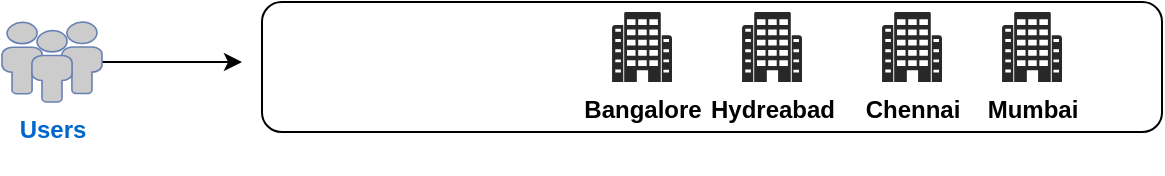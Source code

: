 <mxfile version="24.7.8">
  <diagram name="Page-1" id="3oIRrZ6VC8cx_1cRvmi7">
    <mxGraphModel dx="1034" dy="511" grid="1" gridSize="10" guides="1" tooltips="1" connect="1" arrows="1" fold="1" page="1" pageScale="1" pageWidth="850" pageHeight="1100" math="0" shadow="0">
      <root>
        <mxCell id="0" />
        <mxCell id="1" parent="0" />
        <mxCell id="OyaRHNZlF_WIwubJCHpY-1" value="" style="rounded=1;whiteSpace=wrap;html=1;fontStyle=1" vertex="1" parent="1">
          <mxGeometry x="250" y="120" width="450" height="65" as="geometry" />
        </mxCell>
        <mxCell id="OyaRHNZlF_WIwubJCHpY-4" value="Hydreabad" style="verticalLabelPosition=bottom;sketch=0;html=1;fillColor=#282828;strokeColor=none;verticalAlign=top;pointerEvents=1;align=center;shape=mxgraph.cisco_safe.people_places_things_icons.icon4;fontStyle=1" vertex="1" parent="1">
          <mxGeometry x="490" y="125" width="30" height="35" as="geometry" />
        </mxCell>
        <mxCell id="OyaRHNZlF_WIwubJCHpY-5" value="&lt;span&gt;Chennai&lt;/span&gt;" style="verticalLabelPosition=bottom;sketch=0;html=1;fillColor=#282828;strokeColor=none;verticalAlign=top;pointerEvents=1;align=center;shape=mxgraph.cisco_safe.people_places_things_icons.icon4;fontStyle=1" vertex="1" parent="1">
          <mxGeometry x="560" y="125" width="30" height="35" as="geometry" />
        </mxCell>
        <mxCell id="OyaRHNZlF_WIwubJCHpY-7" value="Bangalore&lt;div&gt;&lt;br&gt;&lt;/div&gt;" style="verticalLabelPosition=bottom;sketch=0;html=1;fillColor=#282828;strokeColor=none;verticalAlign=top;pointerEvents=1;align=center;shape=mxgraph.cisco_safe.people_places_things_icons.icon4;fontStyle=1" vertex="1" parent="1">
          <mxGeometry x="425" y="125" width="30" height="35" as="geometry" />
        </mxCell>
        <mxCell id="OyaRHNZlF_WIwubJCHpY-8" value="&lt;span&gt;Mumbai&lt;/span&gt;" style="verticalLabelPosition=bottom;sketch=0;html=1;fillColor=#282828;strokeColor=none;verticalAlign=top;pointerEvents=1;align=center;shape=mxgraph.cisco_safe.people_places_things_icons.icon4;fontStyle=1" vertex="1" parent="1">
          <mxGeometry x="620" y="125" width="30" height="35" as="geometry" />
        </mxCell>
        <mxCell id="OyaRHNZlF_WIwubJCHpY-19" style="edgeStyle=orthogonalEdgeStyle;rounded=0;orthogonalLoop=1;jettySize=auto;html=1;" edge="1" parent="1" source="OyaRHNZlF_WIwubJCHpY-13">
          <mxGeometry relative="1" as="geometry">
            <mxPoint x="240" y="150" as="targetPoint" />
          </mxGeometry>
        </mxCell>
        <mxCell id="OyaRHNZlF_WIwubJCHpY-13" value="&lt;span&gt;Users&lt;/span&gt;&lt;div&gt;&lt;br&gt;&lt;/div&gt;" style="fontColor=#0066CC;verticalAlign=top;verticalLabelPosition=bottom;labelPosition=center;align=center;html=1;outlineConnect=0;fillColor=#CCCCCC;strokeColor=#6881B3;gradientColor=none;gradientDirection=north;strokeWidth=2;shape=mxgraph.networks.users;fontStyle=1" vertex="1" parent="1">
          <mxGeometry x="120" y="130" width="50" height="40" as="geometry" />
        </mxCell>
      </root>
    </mxGraphModel>
  </diagram>
</mxfile>
